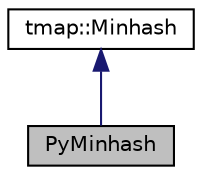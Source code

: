 digraph "PyMinhash"
{
  edge [fontname="Helvetica",fontsize="10",labelfontname="Helvetica",labelfontsize="10"];
  node [fontname="Helvetica",fontsize="10",shape=record];
  Node2 [label="PyMinhash",height=0.2,width=0.4,color="black", fillcolor="grey75", style="filled", fontcolor="black"];
  Node3 -> Node2 [dir="back",color="midnightblue",fontsize="10",style="solid",fontname="Helvetica"];
  Node3 [label="tmap::Minhash",height=0.2,width=0.4,color="black", fillcolor="white", style="filled",URL="$classtmap_1_1Minhash.html",tooltip="An implementation of MinHash and weighted MinHash using SHA1. "];
}

